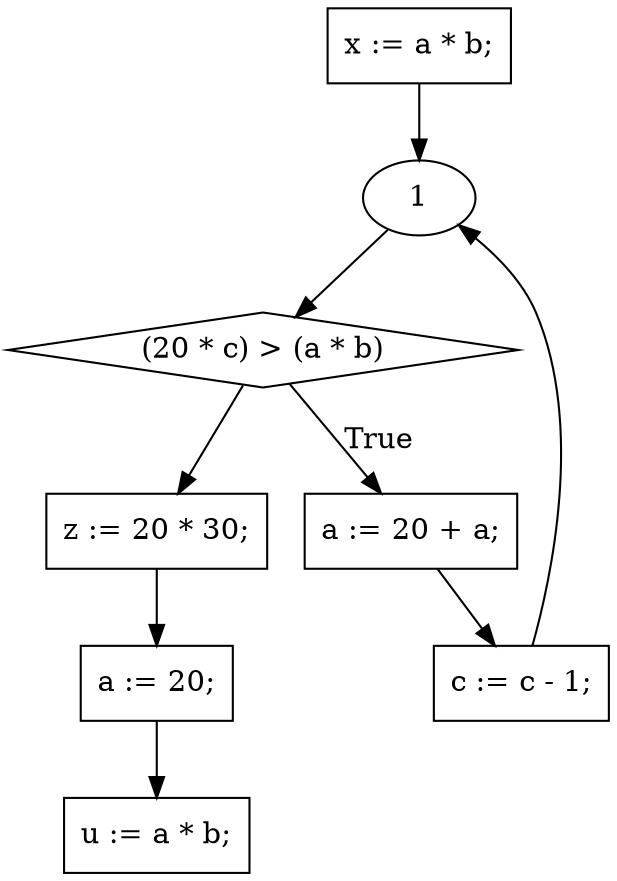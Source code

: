 digraph CFG2 {
	0 [shape=box,label="x := a * b;"]
	1
	2 [shape=diamond,label="(20 * c) > (a * b)"]
	3 [shape=box,label="a := 20 + a;"]
	4 [shape=box,label="c := c - 1;"]
	5 [shape=box,label="z := 20 * 30;"]
	6 [shape=box,label="a := 20;"]
	7 [shape=box,label="u := a * b;"]

	0 -> 1
	1 -> 2
	2 -> 3 [label="True"]
	2 -> 5
	3 -> 4
	4 -> 1
	5 -> 6
	6 -> 7
}